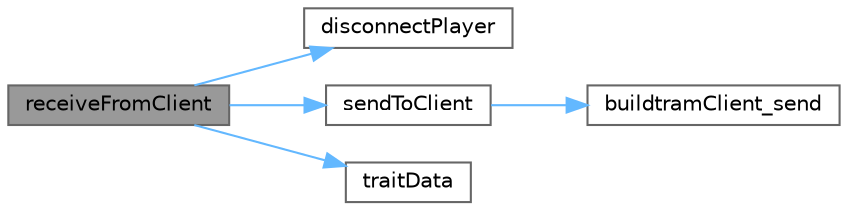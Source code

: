 digraph "receiveFromClient"
{
 // LATEX_PDF_SIZE
  bgcolor="transparent";
  edge [fontname=Helvetica,fontsize=10,labelfontname=Helvetica,labelfontsize=10];
  node [fontname=Helvetica,fontsize=10,shape=box,height=0.2,width=0.4];
  rankdir="LR";
  Node1 [label="receiveFromClient",height=0.2,width=0.4,color="gray40", fillcolor="grey60", style="filled", fontcolor="black",tooltip=" "];
  Node1 -> Node2 [color="steelblue1",style="solid"];
  Node2 [label="disconnectPlayer",height=0.2,width=0.4,color="grey40", fillcolor="white", style="filled",URL="$socket_8c.html#af93eb740b3e202bdcb05795a2da4ef8c",tooltip=" "];
  Node1 -> Node3 [color="steelblue1",style="solid"];
  Node3 [label="sendToClient",height=0.2,width=0.4,color="grey40", fillcolor="white", style="filled",URL="$socket_8c.html#af8f7aaaf34db2175c7a9c4ab7d3306fc",tooltip=" "];
  Node3 -> Node4 [color="steelblue1",style="solid"];
  Node4 [label="buildtramClient_send",height=0.2,width=0.4,color="grey40", fillcolor="white", style="filled",URL="$socket_8c.html#a3dcd3c30720aba1561c8aa376a2474c5",tooltip=" "];
  Node1 -> Node5 [color="steelblue1",style="solid"];
  Node5 [label="traitData",height=0.2,width=0.4,color="grey40", fillcolor="white", style="filled",URL="$client_8c.html#a5db5e79b1f9efa79675000da17beacfb",tooltip=" "];
}
